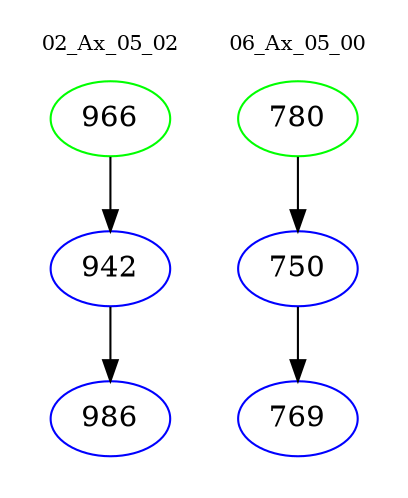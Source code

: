 digraph{
subgraph cluster_0 {
color = white
label = "02_Ax_05_02";
fontsize=10;
T0_966 [label="966", color="green"]
T0_966 -> T0_942 [color="black"]
T0_942 [label="942", color="blue"]
T0_942 -> T0_986 [color="black"]
T0_986 [label="986", color="blue"]
}
subgraph cluster_1 {
color = white
label = "06_Ax_05_00";
fontsize=10;
T1_780 [label="780", color="green"]
T1_780 -> T1_750 [color="black"]
T1_750 [label="750", color="blue"]
T1_750 -> T1_769 [color="black"]
T1_769 [label="769", color="blue"]
}
}

